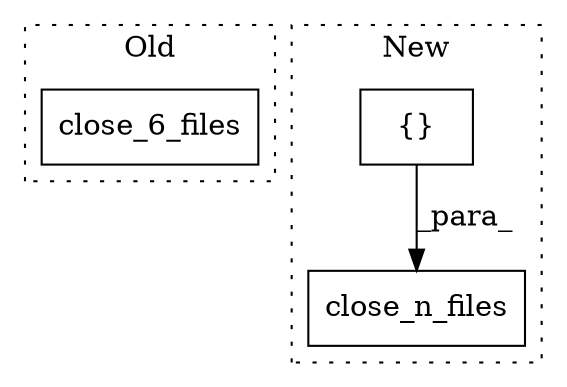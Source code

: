 digraph G {
subgraph cluster0 {
1 [label="close_6_files" a="32" s="6236,6315" l="14,1" shape="box"];
label = "Old";
style="dotted";
}
subgraph cluster1 {
2 [label="close_n_files" a="32" s="6279,6369" l="14,1" shape="box"];
3 [label="{}" a="4" s="6302,6368" l="1,1" shape="box"];
label = "New";
style="dotted";
}
3 -> 2 [label="_para_"];
}
